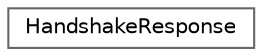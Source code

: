 digraph "Gráfico de jerarquía de clases"
{
 // INTERACTIVE_SVG=YES
 // LATEX_PDF_SIZE
  bgcolor="transparent";
  edge [fontname=Helvetica,fontsize=10,labelfontname=Helvetica,labelfontsize=10];
  node [fontname=Helvetica,fontsize=10,shape=box,height=0.2,width=0.4];
  rankdir="LR";
  Node0 [id="Node000000",label="HandshakeResponse",height=0.2,width=0.4,color="grey40", fillcolor="white", style="filled",URL="$d8/db4/a00760.html",tooltip=" "];
}
